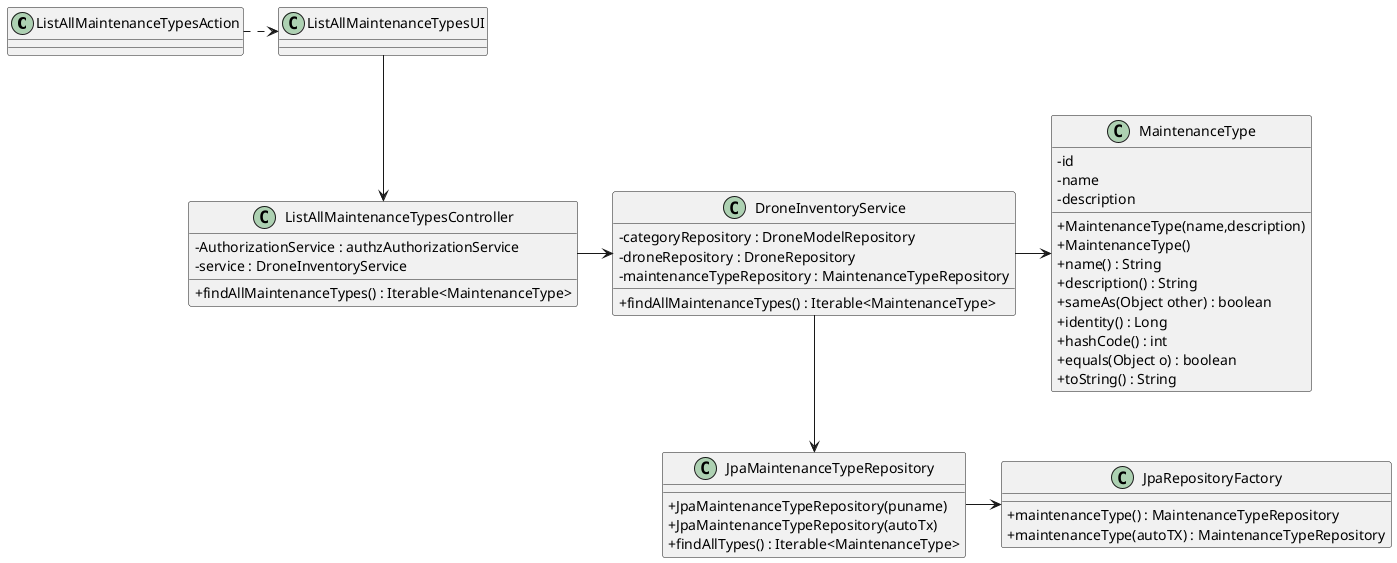 @startuml
'skinparam monochrome true
skinparam packageStyle rectangle
skinparam shadowing false
skinparam linetype polyline
'skinparam linetype orto

skinparam classAttributeIconSize 0

'left to right direction

class ListAllMaintenanceTypesAction{
}

class ListAllMaintenanceTypesUI {
}

class ListAllMaintenanceTypesController {
    - AuthorizationService : authzAuthorizationService
    - service : DroneInventoryService
    +findAllMaintenanceTypes() : Iterable<MaintenanceType>
}

class DroneInventoryService {
    - categoryRepository : DroneModelRepository
    - droneRepository : DroneRepository
    - maintenanceTypeRepository : MaintenanceTypeRepository
    + findAllMaintenanceTypes() : Iterable<MaintenanceType>
}

class JpaMaintenanceTypeRepository {
    + JpaMaintenanceTypeRepository(puname)
    + JpaMaintenanceTypeRepository(autoTx)
    + findAllTypes() : Iterable<MaintenanceType>
}

class JpaRepositoryFactory {
    + maintenanceType() : MaintenanceTypeRepository
    + maintenanceType(autoTX) : MaintenanceTypeRepository
}

class MaintenanceType {
    - id
    - name
    - description

    + MaintenanceType(name,description)
    + MaintenanceType()
    + name() : String
    + description() : String
    + sameAs(Object other) : boolean
    + identity() : Long
    + hashCode() : int
    + equals(Object o) : boolean
    + toString() : String

}



ListAllMaintenanceTypesAction .> ListAllMaintenanceTypesUI

ListAllMaintenanceTypesUI --> ListAllMaintenanceTypesController

ListAllMaintenanceTypesController -> DroneInventoryService

DroneInventoryService -> MaintenanceType
DroneInventoryService --> JpaMaintenanceTypeRepository


JpaMaintenanceTypeRepository -> JpaRepositoryFactory

@enduml